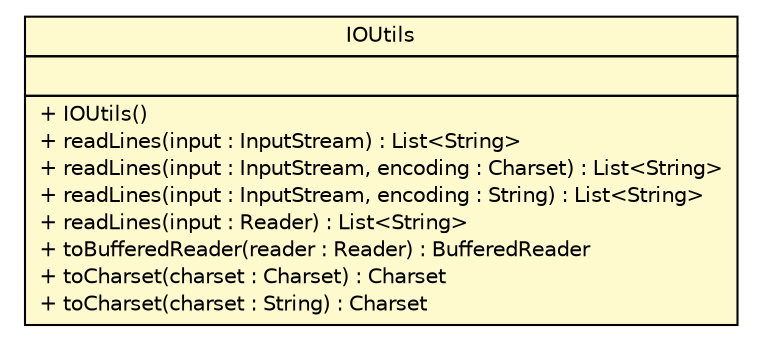 #!/usr/local/bin/dot
#
# Class diagram 
# Generated by UMLGraph version R5_6-24-gf6e263 (http://www.umlgraph.org/)
#

digraph G {
	edge [fontname="Helvetica",fontsize=10,labelfontname="Helvetica",labelfontsize=10];
	node [fontname="Helvetica",fontsize=10,shape=plaintext];
	nodesep=0.25;
	ranksep=0.5;
	// commonsio.IOUtils
	c1605 [label=<<table title="commonsio.IOUtils" border="0" cellborder="1" cellspacing="0" cellpadding="2" port="p" bgcolor="lemonChiffon" href="./IOUtils.html">
		<tr><td><table border="0" cellspacing="0" cellpadding="1">
<tr><td align="center" balign="center"> IOUtils </td></tr>
		</table></td></tr>
		<tr><td><table border="0" cellspacing="0" cellpadding="1">
<tr><td align="left" balign="left">  </td></tr>
		</table></td></tr>
		<tr><td><table border="0" cellspacing="0" cellpadding="1">
<tr><td align="left" balign="left"> + IOUtils() </td></tr>
<tr><td align="left" balign="left"> + readLines(input : InputStream) : List&lt;String&gt; </td></tr>
<tr><td align="left" balign="left"> + readLines(input : InputStream, encoding : Charset) : List&lt;String&gt; </td></tr>
<tr><td align="left" balign="left"> + readLines(input : InputStream, encoding : String) : List&lt;String&gt; </td></tr>
<tr><td align="left" balign="left"> + readLines(input : Reader) : List&lt;String&gt; </td></tr>
<tr><td align="left" balign="left"> + toBufferedReader(reader : Reader) : BufferedReader </td></tr>
<tr><td align="left" balign="left"> + toCharset(charset : Charset) : Charset </td></tr>
<tr><td align="left" balign="left"> + toCharset(charset : String) : Charset </td></tr>
		</table></td></tr>
		</table>>, URL="./IOUtils.html", fontname="Helvetica", fontcolor="black", fontsize=10.0];
}

